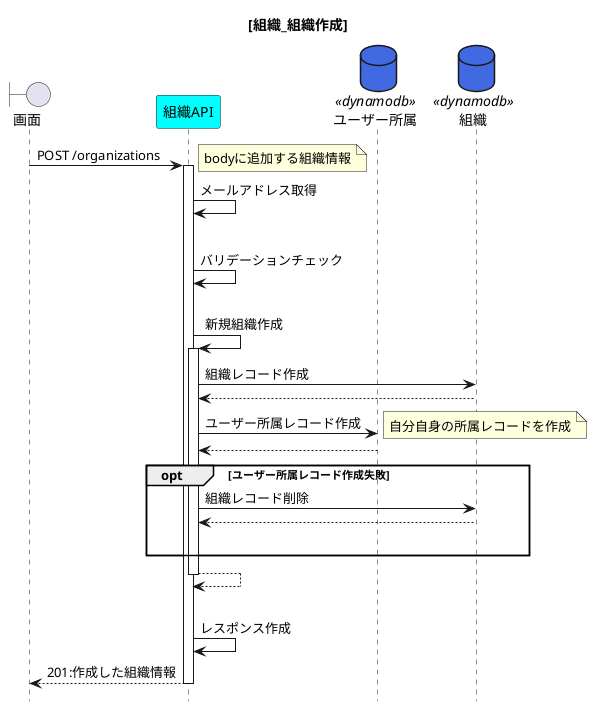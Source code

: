 @startuml{API_組織_組織作成.png}
title [組織_組織作成]
hide footbox

boundary 画面 as view
participant 組織API as api_organizations #cyan
'database ユーザープール as user_pools <<cognito>> #purple
database ユーザー所属 as table_affiliation <<dynamodb>> #royalblue
database 組織 as table_organizations <<dynamodb>> #royalblue

view -> api_organizations : POST /organizations
note right :bodyに追加する組織情報
activate api_organizations
    api_organizations -> api_organizations :メールアドレス取得
    |||
    api_organizations -> api_organizations :バリデーションチェック
    |||
    api_organizations -> api_organizations :新規組織作成
    activate api_organizations
        api_organizations -> table_organizations :組織レコード作成
        table_organizations --> api_organizations
        api_organizations -> table_affiliation :ユーザー所属レコード作成
        note right :自分自身の所属レコードを作成
        table_affiliation --> api_organizations
        opt ユーザー所属レコード作成失敗
            api_organizations -> table_organizations :組織レコード削除
            table_organizations --> api_organizations
            |||
        end
        api_organizations --> api_organizations
    deactivate api_organizations
    |||
    api_organizations -> api_organizations :レスポンス作成
    api_organizations --> view :201:作成した組織情報
deactivate api_organizations

@enduml
